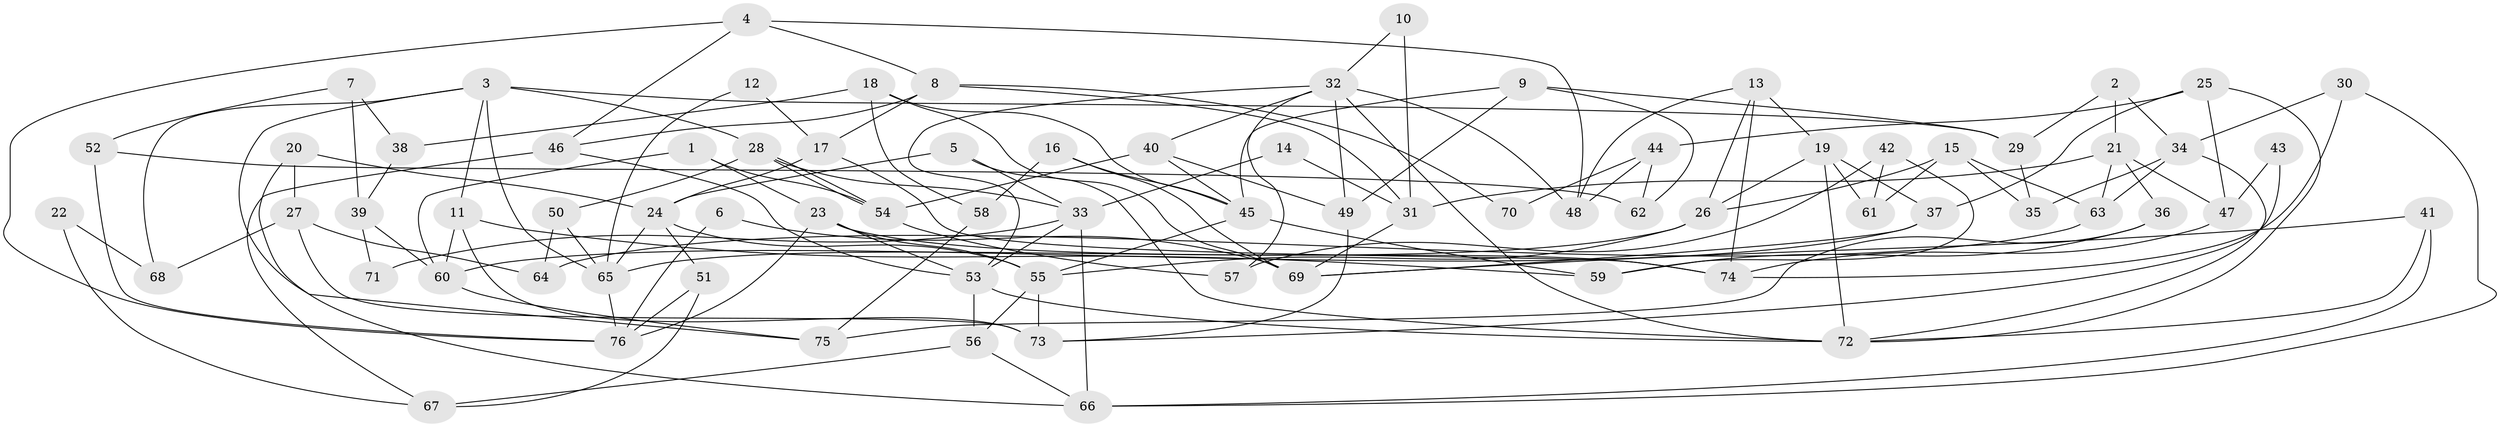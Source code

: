 // coarse degree distribution, {4: 0.2222222222222222, 3: 0.2222222222222222, 2: 0.1111111111111111, 6: 0.17777777777777778, 5: 0.17777777777777778, 7: 0.022222222222222223, 8: 0.044444444444444446, 11: 0.022222222222222223}
// Generated by graph-tools (version 1.1) at 2025/54/03/04/25 21:54:46]
// undirected, 76 vertices, 152 edges
graph export_dot {
graph [start="1"]
  node [color=gray90,style=filled];
  1;
  2;
  3;
  4;
  5;
  6;
  7;
  8;
  9;
  10;
  11;
  12;
  13;
  14;
  15;
  16;
  17;
  18;
  19;
  20;
  21;
  22;
  23;
  24;
  25;
  26;
  27;
  28;
  29;
  30;
  31;
  32;
  33;
  34;
  35;
  36;
  37;
  38;
  39;
  40;
  41;
  42;
  43;
  44;
  45;
  46;
  47;
  48;
  49;
  50;
  51;
  52;
  53;
  54;
  55;
  56;
  57;
  58;
  59;
  60;
  61;
  62;
  63;
  64;
  65;
  66;
  67;
  68;
  69;
  70;
  71;
  72;
  73;
  74;
  75;
  76;
  1 -- 60;
  1 -- 54;
  1 -- 23;
  2 -- 34;
  2 -- 21;
  2 -- 29;
  3 -- 29;
  3 -- 65;
  3 -- 11;
  3 -- 28;
  3 -- 68;
  3 -- 75;
  4 -- 76;
  4 -- 48;
  4 -- 8;
  4 -- 46;
  5 -- 24;
  5 -- 72;
  5 -- 33;
  6 -- 69;
  6 -- 76;
  7 -- 52;
  7 -- 39;
  7 -- 38;
  8 -- 46;
  8 -- 17;
  8 -- 31;
  8 -- 70;
  9 -- 45;
  9 -- 49;
  9 -- 29;
  9 -- 62;
  10 -- 32;
  10 -- 31;
  11 -- 73;
  11 -- 59;
  11 -- 60;
  12 -- 65;
  12 -- 17;
  13 -- 26;
  13 -- 74;
  13 -- 19;
  13 -- 48;
  14 -- 31;
  14 -- 33;
  15 -- 26;
  15 -- 35;
  15 -- 61;
  15 -- 63;
  16 -- 69;
  16 -- 58;
  16 -- 45;
  17 -- 24;
  17 -- 74;
  18 -- 45;
  18 -- 69;
  18 -- 38;
  18 -- 58;
  19 -- 72;
  19 -- 26;
  19 -- 37;
  19 -- 61;
  20 -- 24;
  20 -- 66;
  20 -- 27;
  21 -- 63;
  21 -- 31;
  21 -- 36;
  21 -- 47;
  22 -- 68;
  22 -- 67;
  23 -- 53;
  23 -- 55;
  23 -- 74;
  23 -- 76;
  24 -- 55;
  24 -- 51;
  24 -- 65;
  25 -- 72;
  25 -- 47;
  25 -- 37;
  25 -- 44;
  26 -- 55;
  26 -- 65;
  27 -- 73;
  27 -- 64;
  27 -- 68;
  28 -- 54;
  28 -- 54;
  28 -- 33;
  28 -- 50;
  29 -- 35;
  30 -- 74;
  30 -- 66;
  30 -- 34;
  31 -- 69;
  32 -- 40;
  32 -- 72;
  32 -- 48;
  32 -- 49;
  32 -- 53;
  32 -- 57;
  33 -- 53;
  33 -- 66;
  33 -- 71;
  34 -- 63;
  34 -- 35;
  34 -- 72;
  36 -- 75;
  36 -- 59;
  37 -- 60;
  37 -- 69;
  38 -- 39;
  39 -- 60;
  39 -- 71;
  40 -- 45;
  40 -- 54;
  40 -- 49;
  41 -- 66;
  41 -- 72;
  41 -- 69;
  42 -- 59;
  42 -- 61;
  42 -- 57;
  43 -- 73;
  43 -- 47;
  44 -- 48;
  44 -- 62;
  44 -- 70;
  45 -- 59;
  45 -- 55;
  46 -- 53;
  46 -- 67;
  47 -- 74;
  49 -- 73;
  50 -- 65;
  50 -- 64;
  51 -- 76;
  51 -- 67;
  52 -- 76;
  52 -- 62;
  53 -- 56;
  53 -- 72;
  54 -- 57;
  55 -- 56;
  55 -- 73;
  56 -- 66;
  56 -- 67;
  58 -- 75;
  60 -- 75;
  63 -- 64;
  65 -- 76;
}
